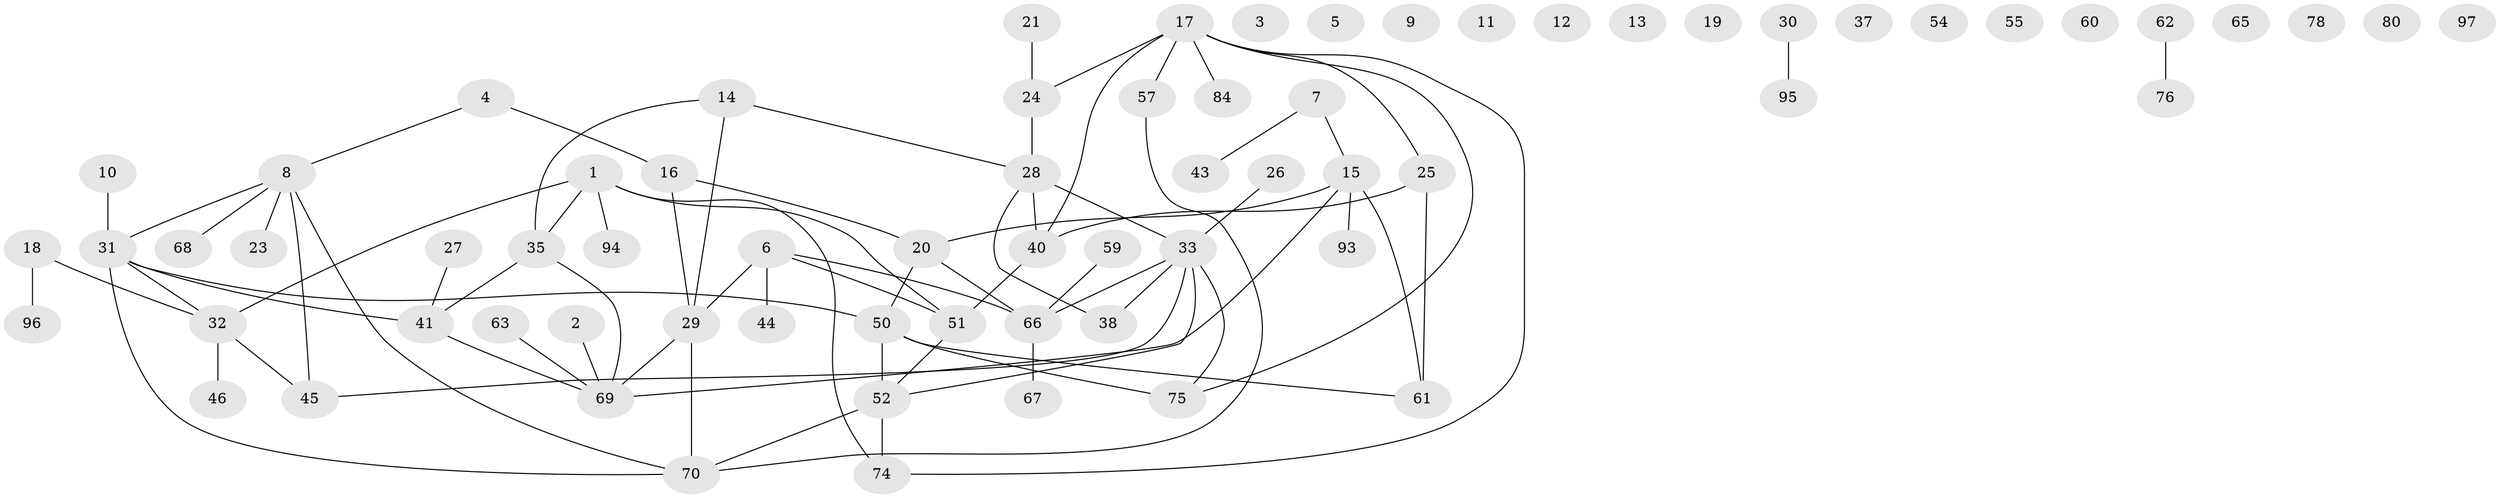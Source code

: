 // original degree distribution, {4: 0.18181818181818182, 1: 0.25252525252525254, 0: 0.15151515151515152, 2: 0.1414141414141414, 3: 0.18181818181818182, 5: 0.08080808080808081, 7: 0.010101010101010102}
// Generated by graph-tools (version 1.1) at 2025/41/03/06/25 10:41:19]
// undirected, 69 vertices, 78 edges
graph export_dot {
graph [start="1"]
  node [color=gray90,style=filled];
  1 [super="+73"];
  2;
  3;
  4 [super="+71"];
  5;
  6;
  7 [super="+22"];
  8 [super="+92"];
  9;
  10;
  11;
  12;
  13;
  14 [super="+42"];
  15 [super="+47"];
  16;
  17 [super="+36"];
  18 [super="+90"];
  19;
  20 [super="+39"];
  21;
  23 [super="+83"];
  24;
  25;
  26 [super="+48"];
  27;
  28 [super="+64"];
  29 [super="+85"];
  30;
  31 [super="+34"];
  32 [super="+79"];
  33 [super="+53"];
  35 [super="+56"];
  37;
  38 [super="+89"];
  40 [super="+49"];
  41 [super="+58"];
  43;
  44;
  45 [super="+91"];
  46;
  50 [super="+82"];
  51 [super="+88"];
  52 [super="+86"];
  54;
  55;
  57;
  59 [super="+81"];
  60;
  61 [super="+99"];
  62;
  63;
  65;
  66 [super="+98"];
  67;
  68;
  69 [super="+77"];
  70 [super="+72"];
  74 [super="+87"];
  75;
  76;
  78;
  80;
  84;
  93;
  94;
  95;
  96;
  97;
  1 -- 74 [weight=2];
  1 -- 32;
  1 -- 94;
  1 -- 51;
  1 -- 35;
  2 -- 69;
  4 -- 16;
  4 -- 8;
  6 -- 44;
  6 -- 51;
  6 -- 66;
  6 -- 29;
  7 -- 15;
  7 -- 43;
  8 -- 70;
  8 -- 68;
  8 -- 23;
  8 -- 45;
  8 -- 31;
  10 -- 31;
  14 -- 35;
  14 -- 28;
  14 -- 29;
  15 -- 69;
  15 -- 93;
  15 -- 61;
  15 -- 20;
  16 -- 29 [weight=2];
  16 -- 20;
  17 -- 24;
  17 -- 25;
  17 -- 57;
  17 -- 75;
  17 -- 74;
  17 -- 40 [weight=2];
  17 -- 84;
  18 -- 32;
  18 -- 96;
  20 -- 50;
  20 -- 66;
  21 -- 24;
  24 -- 28;
  25 -- 40;
  25 -- 61;
  26 -- 33;
  27 -- 41;
  28 -- 40;
  28 -- 33;
  28 -- 38;
  29 -- 69;
  29 -- 70;
  30 -- 95;
  31 -- 70;
  31 -- 32;
  31 -- 41;
  31 -- 50;
  32 -- 45;
  32 -- 46;
  33 -- 52;
  33 -- 66;
  33 -- 38;
  33 -- 75;
  33 -- 45;
  35 -- 41;
  35 -- 69;
  40 -- 51;
  41 -- 69;
  50 -- 75 [weight=2];
  50 -- 52;
  50 -- 61;
  51 -- 52;
  52 -- 70;
  52 -- 74 [weight=2];
  57 -- 70;
  59 -- 66;
  62 -- 76;
  63 -- 69;
  66 -- 67;
}
